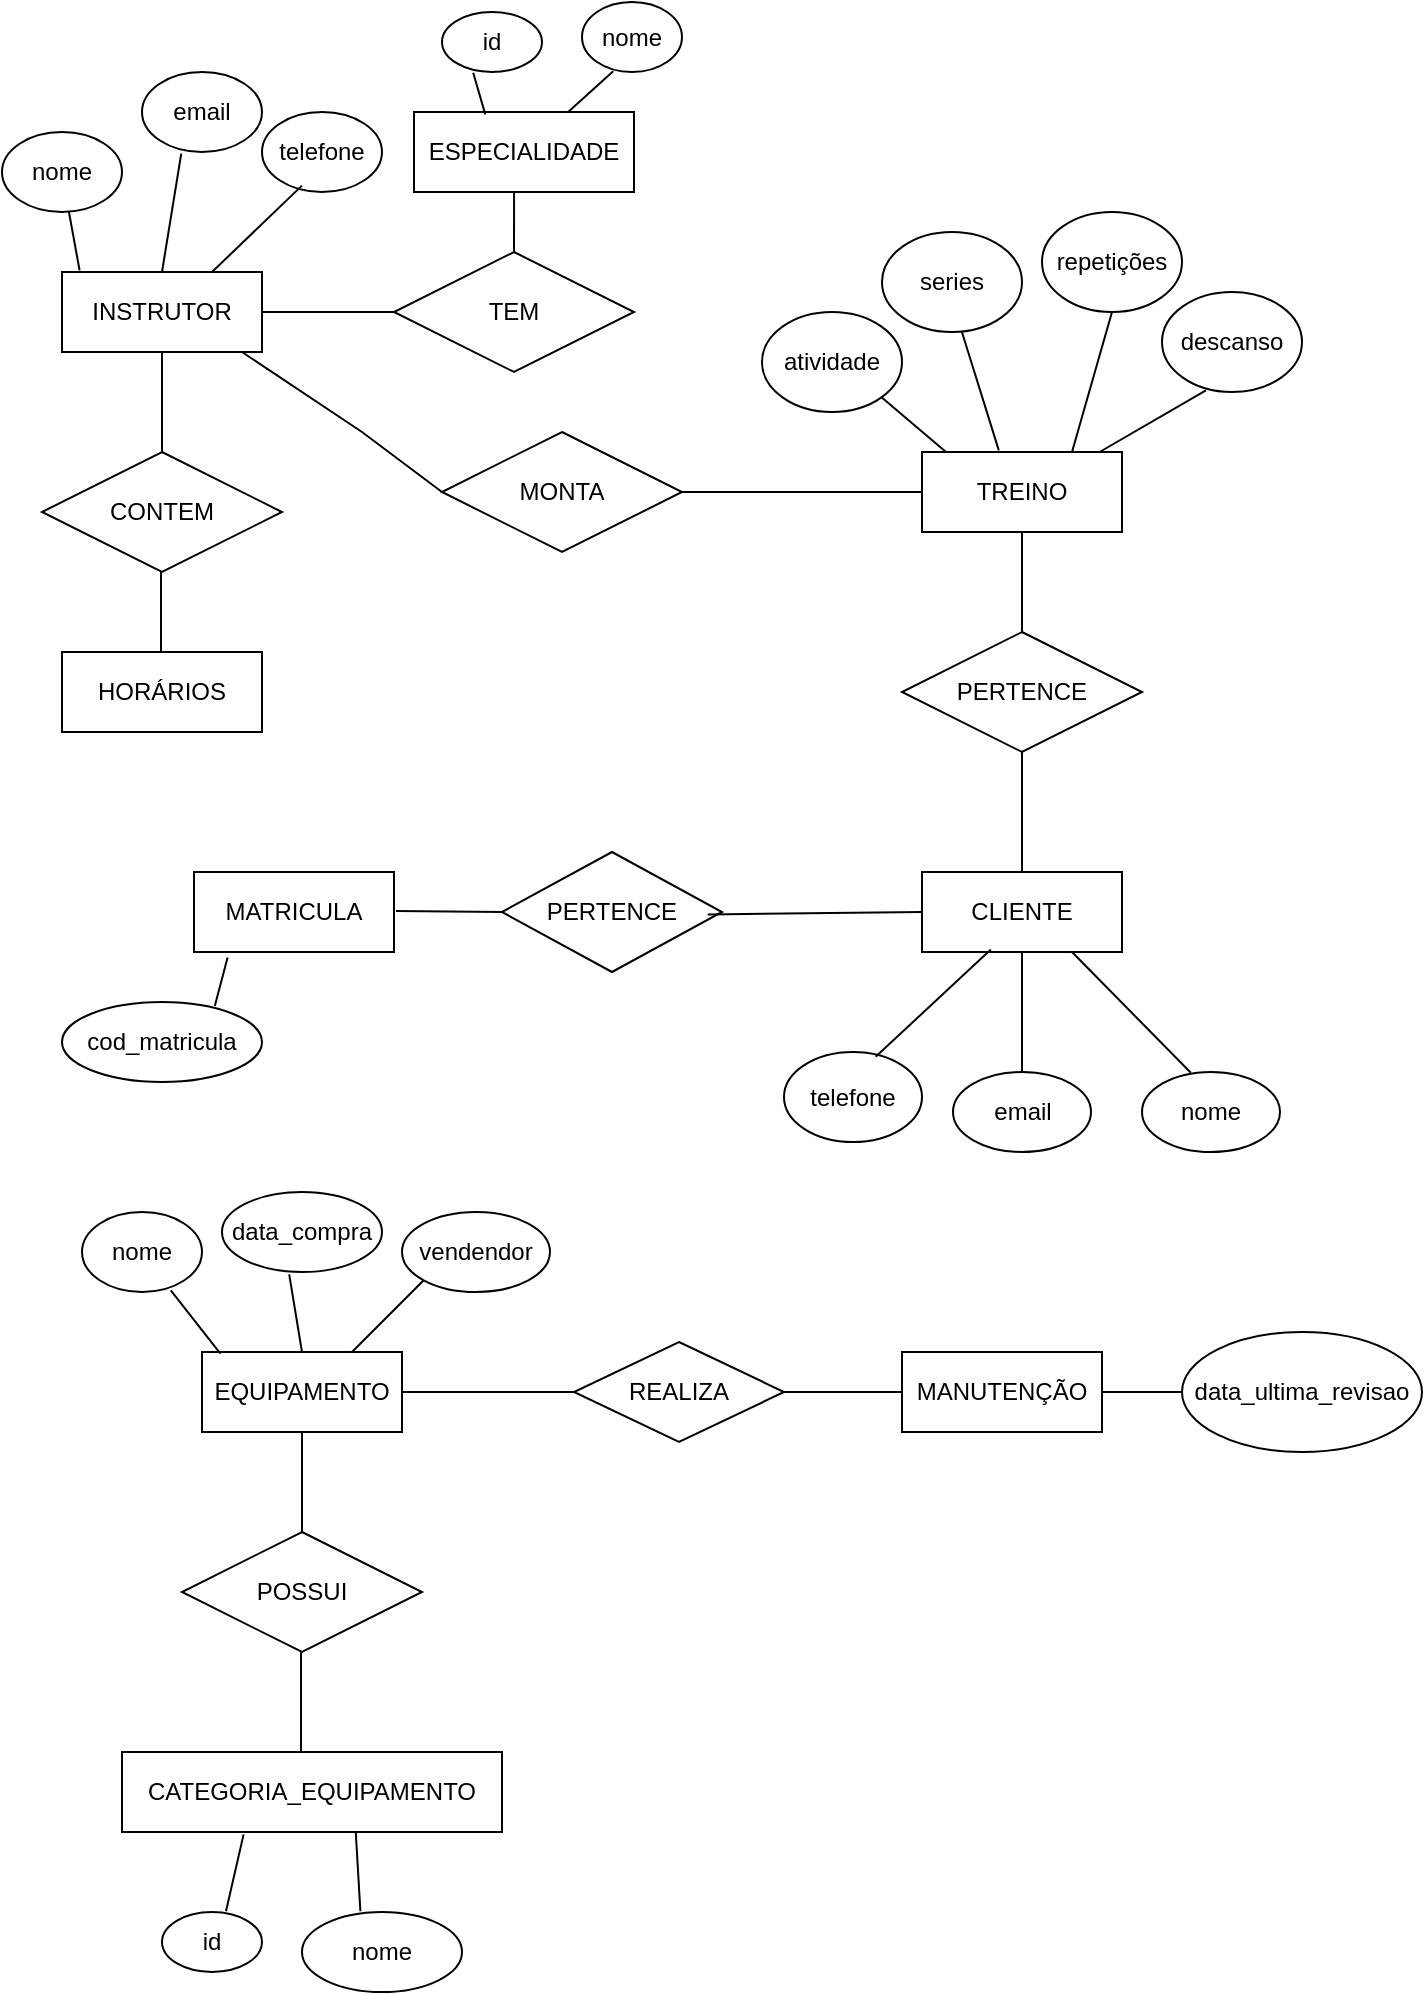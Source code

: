 <mxfile version="23.1.1" type="github">
  <diagram name="Página-1" id="PZbxfM9SncY2pCMzYws2">
    <mxGraphModel dx="1050" dy="530" grid="1" gridSize="10" guides="1" tooltips="1" connect="1" arrows="1" fold="1" page="1" pageScale="1" pageWidth="827" pageHeight="1169" math="0" shadow="0">
      <root>
        <mxCell id="0" />
        <mxCell id="1" parent="0" />
        <mxCell id="xPmQs6dkGCCImseQwBen-8" value="INSTRUTOR" style="whiteSpace=wrap;html=1;align=center;" parent="1" vertex="1">
          <mxGeometry x="40" y="140" width="100" height="40" as="geometry" />
        </mxCell>
        <mxCell id="xPmQs6dkGCCImseQwBen-9" value="MATRICULA" style="whiteSpace=wrap;html=1;align=center;" parent="1" vertex="1">
          <mxGeometry x="106" y="440" width="100" height="40" as="geometry" />
        </mxCell>
        <mxCell id="xPmQs6dkGCCImseQwBen-10" value="TREINO" style="whiteSpace=wrap;html=1;align=center;" parent="1" vertex="1">
          <mxGeometry x="470" y="230" width="100" height="40" as="geometry" />
        </mxCell>
        <mxCell id="xPmQs6dkGCCImseQwBen-11" value="EQUIPAMENTO" style="whiteSpace=wrap;html=1;align=center;" parent="1" vertex="1">
          <mxGeometry x="110" y="680" width="100" height="40" as="geometry" />
        </mxCell>
        <mxCell id="xPmQs6dkGCCImseQwBen-12" value="MANUTENÇÃO" style="whiteSpace=wrap;html=1;align=center;" parent="1" vertex="1">
          <mxGeometry x="460" y="680" width="100" height="40" as="geometry" />
        </mxCell>
        <mxCell id="xPmQs6dkGCCImseQwBen-13" value="CLIENTE" style="whiteSpace=wrap;html=1;align=center;" parent="1" vertex="1">
          <mxGeometry x="470" y="440" width="100" height="40" as="geometry" />
        </mxCell>
        <mxCell id="xPmQs6dkGCCImseQwBen-14" value="nome" style="ellipse;whiteSpace=wrap;html=1;align=center;" parent="1" vertex="1">
          <mxGeometry x="10" y="70" width="60" height="40" as="geometry" />
        </mxCell>
        <mxCell id="xPmQs6dkGCCImseQwBen-19" value="email" style="ellipse;whiteSpace=wrap;html=1;align=center;" parent="1" vertex="1">
          <mxGeometry x="80" y="40" width="60" height="40" as="geometry" />
        </mxCell>
        <mxCell id="xPmQs6dkGCCImseQwBen-20" value="telefone" style="ellipse;whiteSpace=wrap;html=1;align=center;" parent="1" vertex="1">
          <mxGeometry x="140" y="60" width="60" height="40" as="geometry" />
        </mxCell>
        <mxCell id="xPmQs6dkGCCImseQwBen-26" value="" style="endArrow=none;html=1;rounded=0;entryX=0.088;entryY=-0.02;entryDx=0;entryDy=0;entryPerimeter=0;" parent="1" source="xPmQs6dkGCCImseQwBen-14" target="xPmQs6dkGCCImseQwBen-8" edge="1">
          <mxGeometry relative="1" as="geometry">
            <mxPoint x="10" y="90" as="sourcePoint" />
            <mxPoint x="170" y="90" as="targetPoint" />
          </mxGeometry>
        </mxCell>
        <mxCell id="xPmQs6dkGCCImseQwBen-27" value="" style="endArrow=none;html=1;rounded=0;entryX=0.5;entryY=0;entryDx=0;entryDy=0;exitX=0.327;exitY=1.02;exitDx=0;exitDy=0;exitPerimeter=0;" parent="1" source="xPmQs6dkGCCImseQwBen-19" target="xPmQs6dkGCCImseQwBen-8" edge="1">
          <mxGeometry relative="1" as="geometry">
            <mxPoint x="100" y="60" as="sourcePoint" />
            <mxPoint x="124" y="130" as="targetPoint" />
            <Array as="points" />
          </mxGeometry>
        </mxCell>
        <mxCell id="xPmQs6dkGCCImseQwBen-28" value="" style="endArrow=none;html=1;rounded=0;exitX=0.333;exitY=0.92;exitDx=0;exitDy=0;exitPerimeter=0;entryX=0.75;entryY=0;entryDx=0;entryDy=0;" parent="1" source="xPmQs6dkGCCImseQwBen-20" target="xPmQs6dkGCCImseQwBen-8" edge="1">
          <mxGeometry relative="1" as="geometry">
            <mxPoint x="120" y="60" as="sourcePoint" />
            <mxPoint x="140" y="130" as="targetPoint" />
            <Array as="points" />
          </mxGeometry>
        </mxCell>
        <mxCell id="xPmQs6dkGCCImseQwBen-30" value="HORÁRIOS" style="whiteSpace=wrap;html=1;align=center;" parent="1" vertex="1">
          <mxGeometry x="40" y="330" width="100" height="40" as="geometry" />
        </mxCell>
        <mxCell id="xPmQs6dkGCCImseQwBen-31" value="ESPECIALIDADE" style="whiteSpace=wrap;html=1;align=center;" parent="1" vertex="1">
          <mxGeometry x="216" y="60" width="110" height="40" as="geometry" />
        </mxCell>
        <mxCell id="xPmQs6dkGCCImseQwBen-32" value="CONTEM" style="shape=rhombus;perimeter=rhombusPerimeter;whiteSpace=wrap;html=1;align=center;" parent="1" vertex="1">
          <mxGeometry x="30" y="230" width="120" height="60" as="geometry" />
        </mxCell>
        <mxCell id="xPmQs6dkGCCImseQwBen-33" value="TEM" style="shape=rhombus;perimeter=rhombusPerimeter;whiteSpace=wrap;html=1;align=center;" parent="1" vertex="1">
          <mxGeometry x="206" y="130" width="120" height="60" as="geometry" />
        </mxCell>
        <mxCell id="xPmQs6dkGCCImseQwBen-35" value="cod_matricula" style="ellipse;whiteSpace=wrap;html=1;align=center;" parent="1" vertex="1">
          <mxGeometry x="40" y="505" width="100" height="40" as="geometry" />
        </mxCell>
        <mxCell id="xPmQs6dkGCCImseQwBen-36" value="atividade" style="ellipse;whiteSpace=wrap;html=1;align=center;" parent="1" vertex="1">
          <mxGeometry x="390" y="160" width="70" height="50" as="geometry" />
        </mxCell>
        <mxCell id="xPmQs6dkGCCImseQwBen-37" value="id" style="ellipse;whiteSpace=wrap;html=1;align=center;" parent="1" vertex="1">
          <mxGeometry x="230" y="10" width="50" height="30" as="geometry" />
        </mxCell>
        <mxCell id="xPmQs6dkGCCImseQwBen-44" value="" style="endArrow=none;html=1;rounded=0;entryX=1;entryY=0.5;entryDx=0;entryDy=0;exitX=0;exitY=0.5;exitDx=0;exitDy=0;" parent="1" source="xPmQs6dkGCCImseQwBen-33" target="xPmQs6dkGCCImseQwBen-8" edge="1">
          <mxGeometry relative="1" as="geometry">
            <mxPoint x="180" y="57" as="sourcePoint" />
            <mxPoint x="140" y="150" as="targetPoint" />
            <Array as="points" />
          </mxGeometry>
        </mxCell>
        <mxCell id="xPmQs6dkGCCImseQwBen-46" value="" style="endArrow=none;html=1;rounded=0;" parent="1" source="xPmQs6dkGCCImseQwBen-8" target="xPmQs6dkGCCImseQwBen-32" edge="1">
          <mxGeometry relative="1" as="geometry">
            <mxPoint x="117.5" y="160" as="sourcePoint" />
            <mxPoint x="62.5" y="253" as="targetPoint" />
            <Array as="points" />
          </mxGeometry>
        </mxCell>
        <mxCell id="xPmQs6dkGCCImseQwBen-47" value="" style="endArrow=none;html=1;rounded=0;" parent="1" edge="1">
          <mxGeometry relative="1" as="geometry">
            <mxPoint x="89.5" y="290" as="sourcePoint" />
            <mxPoint x="89.5" y="330" as="targetPoint" />
            <Array as="points" />
          </mxGeometry>
        </mxCell>
        <mxCell id="xPmQs6dkGCCImseQwBen-50" value="" style="endArrow=none;html=1;rounded=0;entryX=0.5;entryY=0;entryDx=0;entryDy=0;exitX=0.455;exitY=1;exitDx=0;exitDy=0;exitPerimeter=0;" parent="1" source="xPmQs6dkGCCImseQwBen-31" target="xPmQs6dkGCCImseQwBen-33" edge="1">
          <mxGeometry relative="1" as="geometry">
            <mxPoint x="380" y="159.5" as="sourcePoint" />
            <mxPoint x="320" y="159.5" as="targetPoint" />
            <Array as="points" />
          </mxGeometry>
        </mxCell>
        <mxCell id="xPmQs6dkGCCImseQwBen-52" value="MONTA" style="shape=rhombus;perimeter=rhombusPerimeter;whiteSpace=wrap;html=1;align=center;" parent="1" vertex="1">
          <mxGeometry x="230" y="220" width="120" height="60" as="geometry" />
        </mxCell>
        <mxCell id="xPmQs6dkGCCImseQwBen-53" value="" style="endArrow=none;html=1;rounded=0;entryX=1;entryY=1;entryDx=0;entryDy=0;" parent="1" edge="1">
          <mxGeometry relative="1" as="geometry">
            <mxPoint x="230" y="250" as="sourcePoint" />
            <mxPoint x="130" y="180" as="targetPoint" />
            <Array as="points">
              <mxPoint x="230" y="250" />
              <mxPoint x="190" y="220" />
            </Array>
          </mxGeometry>
        </mxCell>
        <mxCell id="xPmQs6dkGCCImseQwBen-55" value="" style="endArrow=none;html=1;rounded=0;entryX=1;entryY=0.5;entryDx=0;entryDy=0;exitX=0;exitY=0.5;exitDx=0;exitDy=0;" parent="1" source="xPmQs6dkGCCImseQwBen-10" target="xPmQs6dkGCCImseQwBen-52" edge="1">
          <mxGeometry relative="1" as="geometry">
            <mxPoint x="380" y="310" as="sourcePoint" />
            <mxPoint x="290" y="270" as="targetPoint" />
            <Array as="points" />
          </mxGeometry>
        </mxCell>
        <mxCell id="xPmQs6dkGCCImseQwBen-56" value="PERTENCE" style="shape=rhombus;perimeter=rhombusPerimeter;whiteSpace=wrap;html=1;align=center;" parent="1" vertex="1">
          <mxGeometry x="460" y="320" width="120" height="60" as="geometry" />
        </mxCell>
        <mxCell id="xPmQs6dkGCCImseQwBen-57" value="" style="endArrow=none;html=1;rounded=0;entryX=1;entryY=0.5;entryDx=0;entryDy=0;" parent="1" edge="1">
          <mxGeometry relative="1" as="geometry">
            <mxPoint x="520" y="440" as="sourcePoint" />
            <mxPoint x="520" y="380" as="targetPoint" />
            <Array as="points" />
          </mxGeometry>
        </mxCell>
        <mxCell id="xPmQs6dkGCCImseQwBen-59" value="" style="endArrow=none;html=1;rounded=0;entryX=0.5;entryY=1;entryDx=0;entryDy=0;exitX=0.5;exitY=0;exitDx=0;exitDy=0;" parent="1" source="xPmQs6dkGCCImseQwBen-56" target="xPmQs6dkGCCImseQwBen-10" edge="1">
          <mxGeometry relative="1" as="geometry">
            <mxPoint x="473.5" y="330" as="sourcePoint" />
            <mxPoint x="473.5" y="270" as="targetPoint" />
            <Array as="points" />
          </mxGeometry>
        </mxCell>
        <mxCell id="xPmQs6dkGCCImseQwBen-60" value="PERTENCE" style="shape=rhombus;perimeter=rhombusPerimeter;whiteSpace=wrap;html=1;align=center;" parent="1" vertex="1">
          <mxGeometry x="260" y="430" width="110" height="60" as="geometry" />
        </mxCell>
        <mxCell id="xPmQs6dkGCCImseQwBen-61" value="" style="endArrow=none;html=1;rounded=0;exitX=0;exitY=0.5;exitDx=0;exitDy=0;entryX=0.935;entryY=0.52;entryDx=0;entryDy=0;entryPerimeter=0;" parent="1" source="xPmQs6dkGCCImseQwBen-13" target="xPmQs6dkGCCImseQwBen-60" edge="1">
          <mxGeometry relative="1" as="geometry">
            <mxPoint x="423" y="460" as="sourcePoint" />
            <mxPoint x="373" y="459.5" as="targetPoint" />
            <Array as="points" />
          </mxGeometry>
        </mxCell>
        <mxCell id="xPmQs6dkGCCImseQwBen-63" value="" style="endArrow=none;html=1;rounded=0;" parent="1" edge="1">
          <mxGeometry relative="1" as="geometry">
            <mxPoint x="260" y="460" as="sourcePoint" />
            <mxPoint x="207" y="459.5" as="targetPoint" />
            <Array as="points" />
          </mxGeometry>
        </mxCell>
        <mxCell id="xPmQs6dkGCCImseQwBen-65" value="series" style="ellipse;whiteSpace=wrap;html=1;align=center;" parent="1" vertex="1">
          <mxGeometry x="450" y="120" width="70" height="50" as="geometry" />
        </mxCell>
        <mxCell id="xPmQs6dkGCCImseQwBen-66" value="repetições" style="ellipse;whiteSpace=wrap;html=1;align=center;" parent="1" vertex="1">
          <mxGeometry x="530" y="110" width="70" height="50" as="geometry" />
        </mxCell>
        <mxCell id="xPmQs6dkGCCImseQwBen-67" value="descanso" style="ellipse;whiteSpace=wrap;html=1;align=center;" parent="1" vertex="1">
          <mxGeometry x="590" y="150" width="70" height="50" as="geometry" />
        </mxCell>
        <mxCell id="xPmQs6dkGCCImseQwBen-68" value="" style="endArrow=none;html=1;rounded=0;exitX=0.5;exitY=1;exitDx=0;exitDy=0;entryX=0.75;entryY=0;entryDx=0;entryDy=0;" parent="1" source="xPmQs6dkGCCImseQwBen-66" target="xPmQs6dkGCCImseQwBen-10" edge="1">
          <mxGeometry relative="1" as="geometry">
            <mxPoint x="550" y="160" as="sourcePoint" />
            <mxPoint x="550" y="230" as="targetPoint" />
            <Array as="points" />
          </mxGeometry>
        </mxCell>
        <mxCell id="xPmQs6dkGCCImseQwBen-69" value="" style="endArrow=none;html=1;rounded=0;exitX=0.314;exitY=0.984;exitDx=0;exitDy=0;entryX=0.888;entryY=0;entryDx=0;entryDy=0;entryPerimeter=0;exitPerimeter=0;" parent="1" source="xPmQs6dkGCCImseQwBen-67" target="xPmQs6dkGCCImseQwBen-10" edge="1">
          <mxGeometry relative="1" as="geometry">
            <mxPoint x="595" y="165" as="sourcePoint" />
            <mxPoint x="590" y="255" as="targetPoint" />
            <Array as="points" />
          </mxGeometry>
        </mxCell>
        <mxCell id="xPmQs6dkGCCImseQwBen-70" value="" style="endArrow=none;html=1;rounded=0;entryX=0.384;entryY=-0.02;entryDx=0;entryDy=0;exitX=0.571;exitY=1;exitDx=0;exitDy=0;entryPerimeter=0;exitPerimeter=0;" parent="1" source="xPmQs6dkGCCImseQwBen-65" target="xPmQs6dkGCCImseQwBen-10" edge="1">
          <mxGeometry relative="1" as="geometry">
            <mxPoint x="485" y="140" as="sourcePoint" />
            <mxPoint x="480" y="230" as="targetPoint" />
            <Array as="points" />
          </mxGeometry>
        </mxCell>
        <mxCell id="xPmQs6dkGCCImseQwBen-71" value="" style="endArrow=none;html=1;rounded=0;exitX=1;exitY=1;exitDx=0;exitDy=0;entryX=0.12;entryY=0;entryDx=0;entryDy=0;entryPerimeter=0;" parent="1" source="xPmQs6dkGCCImseQwBen-36" target="xPmQs6dkGCCImseQwBen-10" edge="1">
          <mxGeometry relative="1" as="geometry">
            <mxPoint x="440" y="180" as="sourcePoint" />
            <mxPoint x="480" y="230" as="targetPoint" />
            <Array as="points" />
          </mxGeometry>
        </mxCell>
        <mxCell id="xPmQs6dkGCCImseQwBen-72" value="nome" style="ellipse;whiteSpace=wrap;html=1;align=center;" parent="1" vertex="1">
          <mxGeometry x="580" y="540" width="69" height="40" as="geometry" />
        </mxCell>
        <mxCell id="xPmQs6dkGCCImseQwBen-73" value="email" style="ellipse;whiteSpace=wrap;html=1;align=center;" parent="1" vertex="1">
          <mxGeometry x="485.5" y="540" width="69" height="40" as="geometry" />
        </mxCell>
        <mxCell id="xPmQs6dkGCCImseQwBen-74" value="telefone" style="ellipse;whiteSpace=wrap;html=1;align=center;" parent="1" vertex="1">
          <mxGeometry x="401" y="530" width="69" height="45" as="geometry" />
        </mxCell>
        <mxCell id="xPmQs6dkGCCImseQwBen-76" value="" style="endArrow=none;html=1;rounded=0;exitX=0.354;exitY=0.01;exitDx=0;exitDy=0;exitPerimeter=0;entryX=0.75;entryY=1;entryDx=0;entryDy=0;" parent="1" source="xPmQs6dkGCCImseQwBen-72" target="xPmQs6dkGCCImseQwBen-13" edge="1">
          <mxGeometry relative="1" as="geometry">
            <mxPoint x="610" y="540" as="sourcePoint" />
            <mxPoint x="550" y="480" as="targetPoint" />
            <Array as="points" />
          </mxGeometry>
        </mxCell>
        <mxCell id="xPmQs6dkGCCImseQwBen-77" value="" style="endArrow=none;html=1;rounded=0;exitX=0.664;exitY=0.053;exitDx=0;exitDy=0;exitPerimeter=0;entryX=0.344;entryY=0.97;entryDx=0;entryDy=0;entryPerimeter=0;" parent="1" source="xPmQs6dkGCCImseQwBen-74" target="xPmQs6dkGCCImseQwBen-13" edge="1">
          <mxGeometry relative="1" as="geometry">
            <mxPoint x="440" y="540" as="sourcePoint" />
            <mxPoint x="486" y="480" as="targetPoint" />
            <Array as="points" />
          </mxGeometry>
        </mxCell>
        <mxCell id="xPmQs6dkGCCImseQwBen-78" value="" style="endArrow=none;html=1;rounded=0;entryX=0.764;entryY=0.05;entryDx=0;entryDy=0;entryPerimeter=0;exitX=0.168;exitY=1.07;exitDx=0;exitDy=0;exitPerimeter=0;" parent="1" source="xPmQs6dkGCCImseQwBen-9" target="xPmQs6dkGCCImseQwBen-35" edge="1">
          <mxGeometry relative="1" as="geometry">
            <mxPoint x="120" y="480" as="sourcePoint" />
            <mxPoint x="120" y="520" as="targetPoint" />
            <Array as="points" />
          </mxGeometry>
        </mxCell>
        <mxCell id="xPmQs6dkGCCImseQwBen-79" value="" style="endArrow=none;html=1;rounded=0;exitX=0.312;exitY=1.013;exitDx=0;exitDy=0;entryX=0.324;entryY=0.03;entryDx=0;entryDy=0;entryPerimeter=0;exitPerimeter=0;" parent="1" source="xPmQs6dkGCCImseQwBen-37" target="xPmQs6dkGCCImseQwBen-31" edge="1">
          <mxGeometry relative="1" as="geometry">
            <mxPoint x="312.5" y="38.5" as="sourcePoint" />
            <mxPoint x="267.5" y="81.5" as="targetPoint" />
            <Array as="points" />
          </mxGeometry>
        </mxCell>
        <mxCell id="xPmQs6dkGCCImseQwBen-80" value="nome" style="ellipse;whiteSpace=wrap;html=1;align=center;" parent="1" vertex="1">
          <mxGeometry x="300" y="5" width="50" height="35" as="geometry" />
        </mxCell>
        <mxCell id="xPmQs6dkGCCImseQwBen-83" value="" style="endArrow=none;html=1;rounded=0;exitX=0.312;exitY=0.989;exitDx=0;exitDy=0;exitPerimeter=0;" parent="1" source="xPmQs6dkGCCImseQwBen-80" target="xPmQs6dkGCCImseQwBen-31" edge="1">
          <mxGeometry relative="1" as="geometry">
            <mxPoint x="332" y="40" as="sourcePoint" />
            <mxPoint x="350" y="99" as="targetPoint" />
            <Array as="points" />
          </mxGeometry>
        </mxCell>
        <mxCell id="xPmQs6dkGCCImseQwBen-85" value="" style="endArrow=none;html=1;rounded=0;exitX=0.5;exitY=0;exitDx=0;exitDy=0;entryX=0.5;entryY=1;entryDx=0;entryDy=0;" parent="1" source="xPmQs6dkGCCImseQwBen-73" target="xPmQs6dkGCCImseQwBen-13" edge="1">
          <mxGeometry relative="1" as="geometry">
            <mxPoint x="569" y="540" as="sourcePoint" />
            <mxPoint x="510" y="480" as="targetPoint" />
            <Array as="points" />
          </mxGeometry>
        </mxCell>
        <mxCell id="xPmQs6dkGCCImseQwBen-86" value="nome" style="ellipse;whiteSpace=wrap;html=1;align=center;" parent="1" vertex="1">
          <mxGeometry x="50" y="610" width="60" height="40" as="geometry" />
        </mxCell>
        <mxCell id="xPmQs6dkGCCImseQwBen-87" value="CATEGORIA_EQUIPAMENTO" style="whiteSpace=wrap;html=1;align=center;" parent="1" vertex="1">
          <mxGeometry x="70" y="880" width="190" height="40" as="geometry" />
        </mxCell>
        <mxCell id="xPmQs6dkGCCImseQwBen-88" value="data_compra" style="ellipse;whiteSpace=wrap;html=1;align=center;" parent="1" vertex="1">
          <mxGeometry x="120" y="600" width="80" height="40" as="geometry" />
        </mxCell>
        <mxCell id="xPmQs6dkGCCImseQwBen-89" value="vendendor" style="ellipse;whiteSpace=wrap;html=1;align=center;" parent="1" vertex="1">
          <mxGeometry x="210" y="610" width="74" height="40" as="geometry" />
        </mxCell>
        <mxCell id="xPmQs6dkGCCImseQwBen-90" value="" style="endArrow=none;html=1;rounded=0;entryX=0.5;entryY=0;entryDx=0;entryDy=0;exitX=0.42;exitY=1.03;exitDx=0;exitDy=0;exitPerimeter=0;" parent="1" source="xPmQs6dkGCCImseQwBen-88" target="xPmQs6dkGCCImseQwBen-11" edge="1">
          <mxGeometry relative="1" as="geometry">
            <mxPoint x="172" y="640" as="sourcePoint" />
            <mxPoint x="168" y="667" as="targetPoint" />
            <Array as="points" />
          </mxGeometry>
        </mxCell>
        <mxCell id="xPmQs6dkGCCImseQwBen-91" value="" style="endArrow=none;html=1;rounded=0;entryX=0.75;entryY=0;entryDx=0;entryDy=0;exitX=0;exitY=1;exitDx=0;exitDy=0;" parent="1" source="xPmQs6dkGCCImseQwBen-89" target="xPmQs6dkGCCImseQwBen-11" edge="1">
          <mxGeometry relative="1" as="geometry">
            <mxPoint x="200" y="650" as="sourcePoint" />
            <mxPoint x="206" y="719" as="targetPoint" />
            <Array as="points" />
          </mxGeometry>
        </mxCell>
        <mxCell id="xPmQs6dkGCCImseQwBen-92" value="" style="endArrow=none;html=1;rounded=0;entryX=0.092;entryY=0.02;entryDx=0;entryDy=0;entryPerimeter=0;exitX=0.74;exitY=0.98;exitDx=0;exitDy=0;exitPerimeter=0;" parent="1" source="xPmQs6dkGCCImseQwBen-86" target="xPmQs6dkGCCImseQwBen-11" edge="1">
          <mxGeometry relative="1" as="geometry">
            <mxPoint x="80" y="640" as="sourcePoint" />
            <mxPoint x="86" y="709" as="targetPoint" />
            <Array as="points" />
          </mxGeometry>
        </mxCell>
        <mxCell id="xPmQs6dkGCCImseQwBen-93" value="POSSUI" style="shape=rhombus;perimeter=rhombusPerimeter;whiteSpace=wrap;html=1;align=center;" parent="1" vertex="1">
          <mxGeometry x="100" y="770" width="120" height="60" as="geometry" />
        </mxCell>
        <mxCell id="xPmQs6dkGCCImseQwBen-94" value="" style="endArrow=none;html=1;rounded=0;entryX=0.5;entryY=0;entryDx=0;entryDy=0;exitX=0.5;exitY=1;exitDx=0;exitDy=0;" parent="1" source="xPmQs6dkGCCImseQwBen-11" target="xPmQs6dkGCCImseQwBen-93" edge="1">
          <mxGeometry relative="1" as="geometry">
            <mxPoint x="170" y="724" as="sourcePoint" />
            <mxPoint x="152" y="760" as="targetPoint" />
            <Array as="points" />
          </mxGeometry>
        </mxCell>
        <mxCell id="xPmQs6dkGCCImseQwBen-95" value="" style="endArrow=none;html=1;rounded=0;entryX=0.5;entryY=0;entryDx=0;entryDy=0;exitX=0.5;exitY=1;exitDx=0;exitDy=0;" parent="1" edge="1">
          <mxGeometry relative="1" as="geometry">
            <mxPoint x="159.5" y="830" as="sourcePoint" />
            <mxPoint x="159.5" y="880" as="targetPoint" />
            <Array as="points" />
          </mxGeometry>
        </mxCell>
        <mxCell id="xPmQs6dkGCCImseQwBen-96" value="id" style="ellipse;whiteSpace=wrap;html=1;align=center;" parent="1" vertex="1">
          <mxGeometry x="90" y="960" width="50" height="30" as="geometry" />
        </mxCell>
        <mxCell id="xPmQs6dkGCCImseQwBen-97" value="nome" style="ellipse;whiteSpace=wrap;html=1;align=center;" parent="1" vertex="1">
          <mxGeometry x="160" y="960" width="80" height="40" as="geometry" />
        </mxCell>
        <mxCell id="xPmQs6dkGCCImseQwBen-98" value="" style="endArrow=none;html=1;rounded=0;entryX=0.64;entryY=-0.013;entryDx=0;entryDy=0;exitX=0.32;exitY=1.03;exitDx=0;exitDy=0;exitPerimeter=0;entryPerimeter=0;" parent="1" source="xPmQs6dkGCCImseQwBen-87" target="xPmQs6dkGCCImseQwBen-96" edge="1">
          <mxGeometry relative="1" as="geometry">
            <mxPoint x="150" y="924" as="sourcePoint" />
            <mxPoint x="114" y="960" as="targetPoint" />
            <Array as="points" />
          </mxGeometry>
        </mxCell>
        <mxCell id="xPmQs6dkGCCImseQwBen-99" value="" style="endArrow=none;html=1;rounded=0;exitX=0.615;exitY=0.99;exitDx=0;exitDy=0;exitPerimeter=0;entryX=0.365;entryY=-0.01;entryDx=0;entryDy=0;entryPerimeter=0;" parent="1" source="xPmQs6dkGCCImseQwBen-87" target="xPmQs6dkGCCImseQwBen-97" edge="1">
          <mxGeometry relative="1" as="geometry">
            <mxPoint x="200" y="920" as="sourcePoint" />
            <mxPoint x="200" y="960" as="targetPoint" />
            <Array as="points" />
          </mxGeometry>
        </mxCell>
        <mxCell id="xPmQs6dkGCCImseQwBen-100" value="data_ultima_revisao" style="ellipse;whiteSpace=wrap;html=1;align=center;" parent="1" vertex="1">
          <mxGeometry x="600" y="670" width="120" height="60" as="geometry" />
        </mxCell>
        <mxCell id="xPmQs6dkGCCImseQwBen-101" value="" style="endArrow=none;html=1;rounded=0;exitX=1;exitY=0.5;exitDx=0;exitDy=0;entryX=0;entryY=0.5;entryDx=0;entryDy=0;" parent="1" source="xPmQs6dkGCCImseQwBen-12" target="xPmQs6dkGCCImseQwBen-100" edge="1">
          <mxGeometry relative="1" as="geometry">
            <mxPoint x="530" y="770" as="sourcePoint" />
            <mxPoint x="532" y="810" as="targetPoint" />
            <Array as="points" />
          </mxGeometry>
        </mxCell>
        <mxCell id="xPmQs6dkGCCImseQwBen-102" value="REALIZA" style="shape=rhombus;perimeter=rhombusPerimeter;whiteSpace=wrap;html=1;align=center;" parent="1" vertex="1">
          <mxGeometry x="296" y="675" width="105" height="50" as="geometry" />
        </mxCell>
        <mxCell id="xPmQs6dkGCCImseQwBen-103" value="" style="endArrow=none;html=1;rounded=0;entryX=0;entryY=0.5;entryDx=0;entryDy=0;exitX=1;exitY=0.5;exitDx=0;exitDy=0;" parent="1" source="xPmQs6dkGCCImseQwBen-102" target="xPmQs6dkGCCImseQwBen-12" edge="1">
          <mxGeometry relative="1" as="geometry">
            <mxPoint x="400" y="700" as="sourcePoint" />
            <mxPoint x="441" y="699.5" as="targetPoint" />
            <Array as="points" />
          </mxGeometry>
        </mxCell>
        <mxCell id="xPmQs6dkGCCImseQwBen-104" value="" style="endArrow=none;html=1;rounded=0;entryX=0;entryY=0.5;entryDx=0;entryDy=0;exitX=1;exitY=0.5;exitDx=0;exitDy=0;" parent="1" source="xPmQs6dkGCCImseQwBen-11" target="xPmQs6dkGCCImseQwBen-102" edge="1">
          <mxGeometry relative="1" as="geometry">
            <mxPoint x="236.5" y="699.5" as="sourcePoint" />
            <mxPoint x="295.5" y="699.5" as="targetPoint" />
            <Array as="points" />
          </mxGeometry>
        </mxCell>
      </root>
    </mxGraphModel>
  </diagram>
</mxfile>
